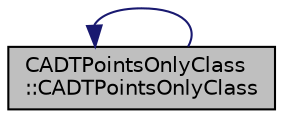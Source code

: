 digraph "CADTPointsOnlyClass::CADTPointsOnlyClass"
{
  edge [fontname="Helvetica",fontsize="10",labelfontname="Helvetica",labelfontsize="10"];
  node [fontname="Helvetica",fontsize="10",shape=record];
  rankdir="LR";
  Node6 [label="CADTPointsOnlyClass\l::CADTPointsOnlyClass",height=0.2,width=0.4,color="black", fillcolor="grey75", style="filled", fontcolor="black"];
  Node6 -> Node6 [dir="back",color="midnightblue",fontsize="10",style="solid",fontname="Helvetica"];
}

